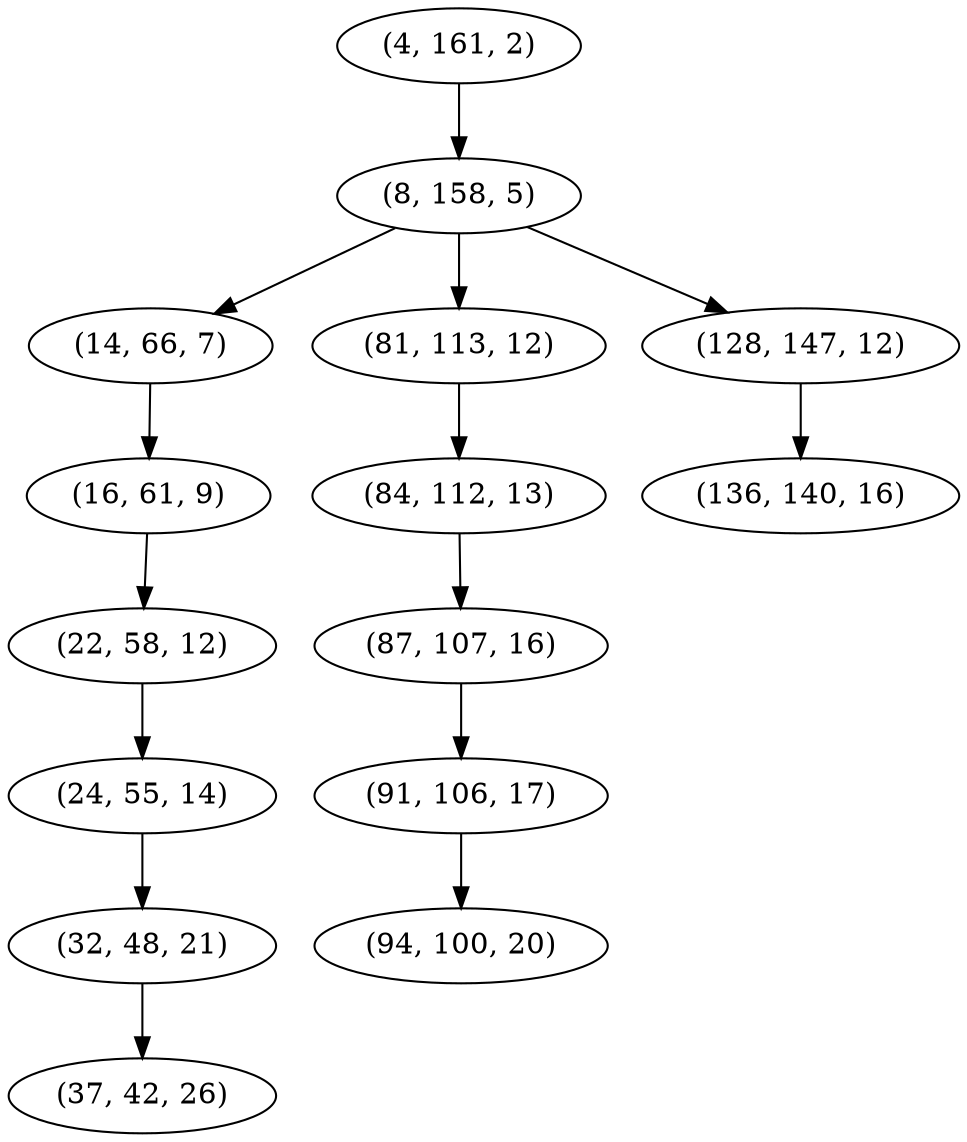digraph tree {
    "(4, 161, 2)";
    "(8, 158, 5)";
    "(14, 66, 7)";
    "(16, 61, 9)";
    "(22, 58, 12)";
    "(24, 55, 14)";
    "(32, 48, 21)";
    "(37, 42, 26)";
    "(81, 113, 12)";
    "(84, 112, 13)";
    "(87, 107, 16)";
    "(91, 106, 17)";
    "(94, 100, 20)";
    "(128, 147, 12)";
    "(136, 140, 16)";
    "(4, 161, 2)" -> "(8, 158, 5)";
    "(8, 158, 5)" -> "(14, 66, 7)";
    "(8, 158, 5)" -> "(81, 113, 12)";
    "(8, 158, 5)" -> "(128, 147, 12)";
    "(14, 66, 7)" -> "(16, 61, 9)";
    "(16, 61, 9)" -> "(22, 58, 12)";
    "(22, 58, 12)" -> "(24, 55, 14)";
    "(24, 55, 14)" -> "(32, 48, 21)";
    "(32, 48, 21)" -> "(37, 42, 26)";
    "(81, 113, 12)" -> "(84, 112, 13)";
    "(84, 112, 13)" -> "(87, 107, 16)";
    "(87, 107, 16)" -> "(91, 106, 17)";
    "(91, 106, 17)" -> "(94, 100, 20)";
    "(128, 147, 12)" -> "(136, 140, 16)";
}
